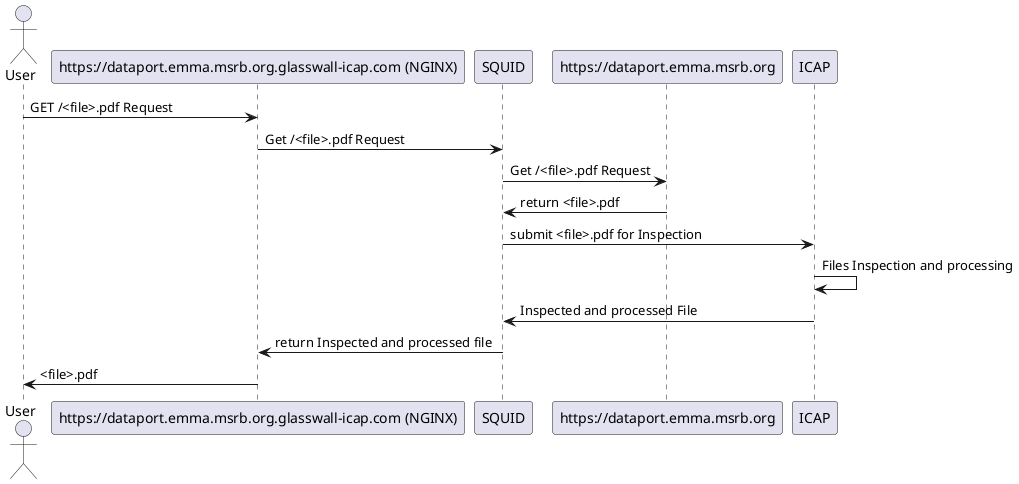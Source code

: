 @startuml
actor User

!$file = '<file>.pdf'

User -> "https://dataport.emma.msrb.org.glasswall-icap.com (NGINX)": GET /$file Request

"https://dataport.emma.msrb.org.glasswall-icap.com (NGINX)"-> SQUID : Get /$file Request
SQUID -> "https://dataport.emma.msrb.org" : Get /$file Request
"https://dataport.emma.msrb.org" -> SQUID : return $file
SQUID -> ICAP : submit $file for Inspection
ICAP -> ICAP : Files Inspection and processing
ICAP -> SQUID : Inspected and processed File

SQUID -> "https://dataport.emma.msrb.org.glasswall-icap.com (NGINX)" : return Inspected and processed file
"https://dataport.emma.msrb.org.glasswall-icap.com (NGINX)" -> User : $file

@enduml

Hello Georgina,
Sorry If I am sending you the diagram late.
could you please check the diagram and let me know if that what you wanted.
it's a first diagram. Please give me feedback to improve on it.
